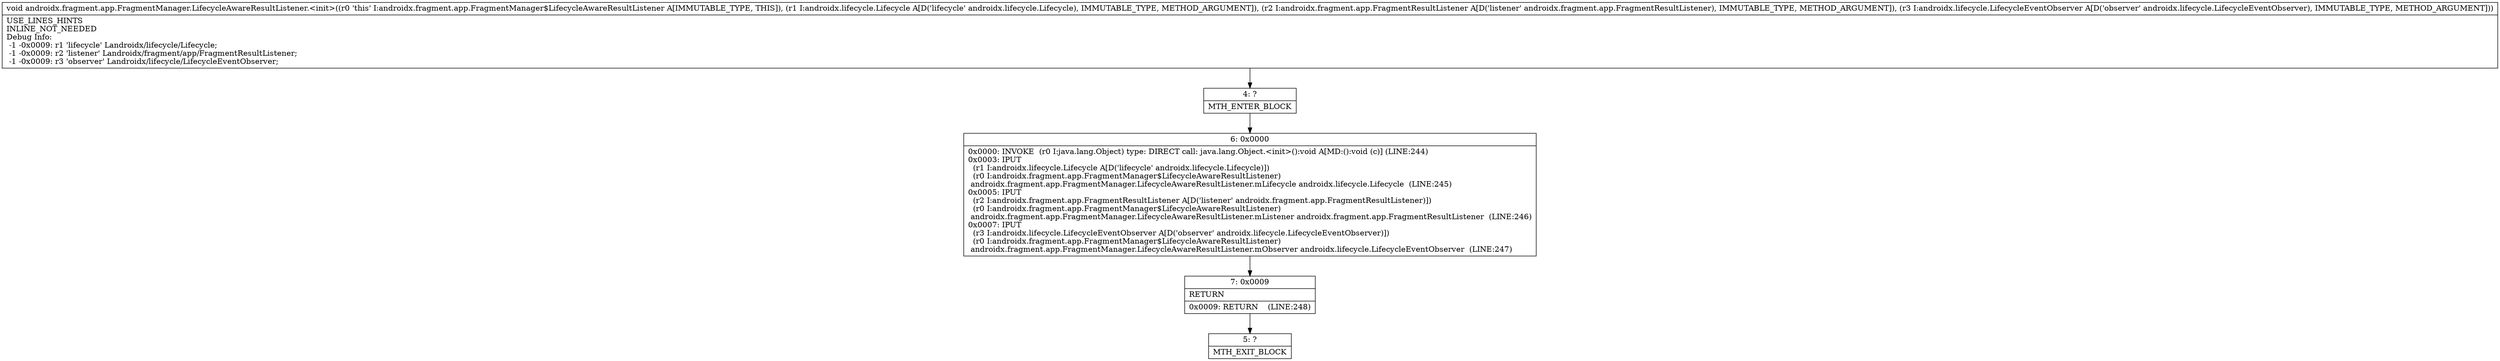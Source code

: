 digraph "CFG forandroidx.fragment.app.FragmentManager.LifecycleAwareResultListener.\<init\>(Landroidx\/lifecycle\/Lifecycle;Landroidx\/fragment\/app\/FragmentResultListener;Landroidx\/lifecycle\/LifecycleEventObserver;)V" {
Node_4 [shape=record,label="{4\:\ ?|MTH_ENTER_BLOCK\l}"];
Node_6 [shape=record,label="{6\:\ 0x0000|0x0000: INVOKE  (r0 I:java.lang.Object) type: DIRECT call: java.lang.Object.\<init\>():void A[MD:():void (c)] (LINE:244)\l0x0003: IPUT  \l  (r1 I:androidx.lifecycle.Lifecycle A[D('lifecycle' androidx.lifecycle.Lifecycle)])\l  (r0 I:androidx.fragment.app.FragmentManager$LifecycleAwareResultListener)\l androidx.fragment.app.FragmentManager.LifecycleAwareResultListener.mLifecycle androidx.lifecycle.Lifecycle  (LINE:245)\l0x0005: IPUT  \l  (r2 I:androidx.fragment.app.FragmentResultListener A[D('listener' androidx.fragment.app.FragmentResultListener)])\l  (r0 I:androidx.fragment.app.FragmentManager$LifecycleAwareResultListener)\l androidx.fragment.app.FragmentManager.LifecycleAwareResultListener.mListener androidx.fragment.app.FragmentResultListener  (LINE:246)\l0x0007: IPUT  \l  (r3 I:androidx.lifecycle.LifecycleEventObserver A[D('observer' androidx.lifecycle.LifecycleEventObserver)])\l  (r0 I:androidx.fragment.app.FragmentManager$LifecycleAwareResultListener)\l androidx.fragment.app.FragmentManager.LifecycleAwareResultListener.mObserver androidx.lifecycle.LifecycleEventObserver  (LINE:247)\l}"];
Node_7 [shape=record,label="{7\:\ 0x0009|RETURN\l|0x0009: RETURN    (LINE:248)\l}"];
Node_5 [shape=record,label="{5\:\ ?|MTH_EXIT_BLOCK\l}"];
MethodNode[shape=record,label="{void androidx.fragment.app.FragmentManager.LifecycleAwareResultListener.\<init\>((r0 'this' I:androidx.fragment.app.FragmentManager$LifecycleAwareResultListener A[IMMUTABLE_TYPE, THIS]), (r1 I:androidx.lifecycle.Lifecycle A[D('lifecycle' androidx.lifecycle.Lifecycle), IMMUTABLE_TYPE, METHOD_ARGUMENT]), (r2 I:androidx.fragment.app.FragmentResultListener A[D('listener' androidx.fragment.app.FragmentResultListener), IMMUTABLE_TYPE, METHOD_ARGUMENT]), (r3 I:androidx.lifecycle.LifecycleEventObserver A[D('observer' androidx.lifecycle.LifecycleEventObserver), IMMUTABLE_TYPE, METHOD_ARGUMENT]))  | USE_LINES_HINTS\lINLINE_NOT_NEEDED\lDebug Info:\l  \-1 \-0x0009: r1 'lifecycle' Landroidx\/lifecycle\/Lifecycle;\l  \-1 \-0x0009: r2 'listener' Landroidx\/fragment\/app\/FragmentResultListener;\l  \-1 \-0x0009: r3 'observer' Landroidx\/lifecycle\/LifecycleEventObserver;\l}"];
MethodNode -> Node_4;Node_4 -> Node_6;
Node_6 -> Node_7;
Node_7 -> Node_5;
}

